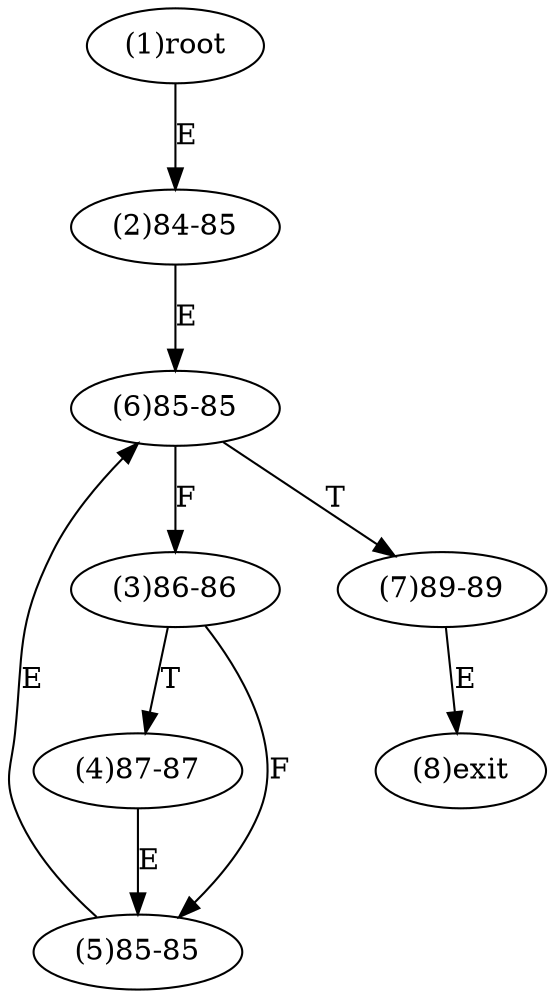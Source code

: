 digraph "" { 
1[ label="(1)root"];
2[ label="(2)84-85"];
3[ label="(3)86-86"];
4[ label="(4)87-87"];
5[ label="(5)85-85"];
6[ label="(6)85-85"];
7[ label="(7)89-89"];
8[ label="(8)exit"];
1->2[ label="E"];
2->6[ label="E"];
3->5[ label="F"];
3->4[ label="T"];
4->5[ label="E"];
5->6[ label="E"];
6->3[ label="F"];
6->7[ label="T"];
7->8[ label="E"];
}